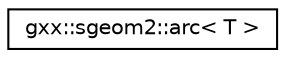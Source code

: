 digraph "Graphical Class Hierarchy"
{
  edge [fontname="Helvetica",fontsize="10",labelfontname="Helvetica",labelfontsize="10"];
  node [fontname="Helvetica",fontsize="10",shape=record];
  rankdir="LR";
  Node1 [label="gxx::sgeom2::arc\< T \>",height=0.2,width=0.4,color="black", fillcolor="white", style="filled",URL="$structgxx_1_1sgeom2_1_1arc.html"];
}
